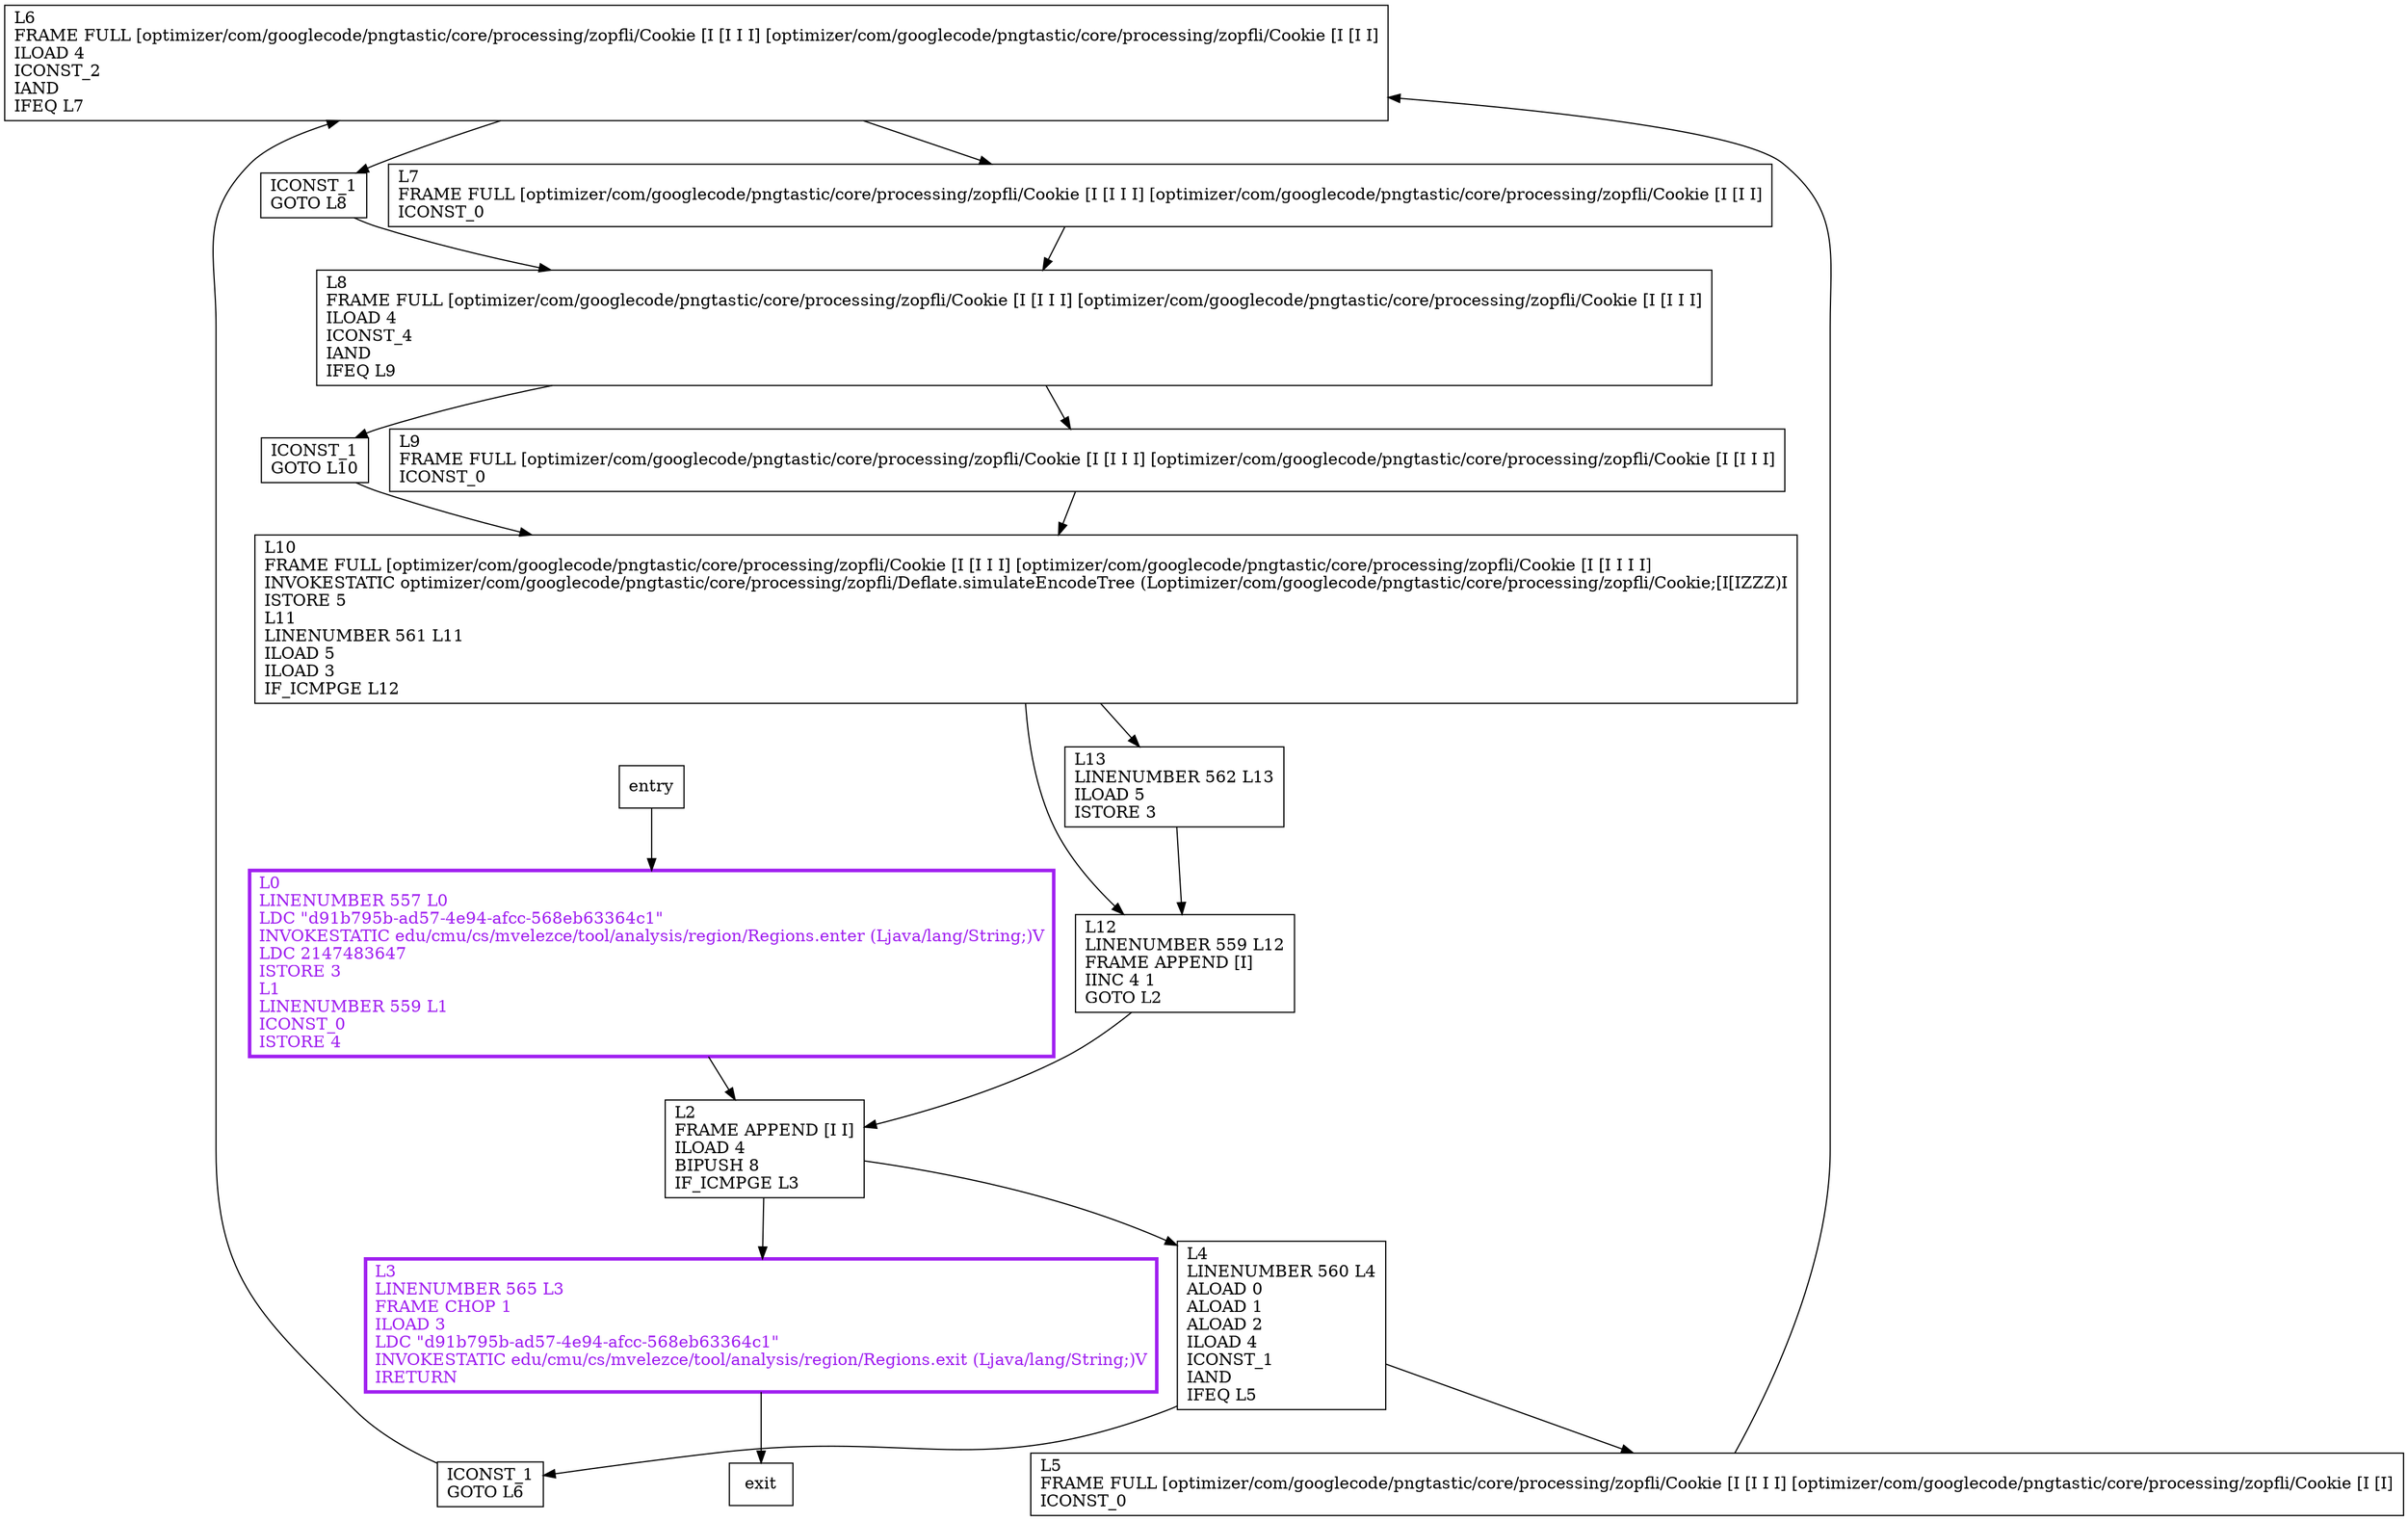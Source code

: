 digraph simulateAddDynamicTree {
node [shape=record];
953645871 [label="L6\lFRAME FULL [optimizer/com/googlecode/pngtastic/core/processing/zopfli/Cookie [I [I I I] [optimizer/com/googlecode/pngtastic/core/processing/zopfli/Cookie [I [I I]\lILOAD 4\lICONST_2\lIAND\lIFEQ L7\l"];
1333109317 [label="L2\lFRAME APPEND [I I]\lILOAD 4\lBIPUSH 8\lIF_ICMPGE L3\l"];
1107916304 [label="L9\lFRAME FULL [optimizer/com/googlecode/pngtastic/core/processing/zopfli/Cookie [I [I I I] [optimizer/com/googlecode/pngtastic/core/processing/zopfli/Cookie [I [I I I]\lICONST_0\l"];
442003180 [label="L7\lFRAME FULL [optimizer/com/googlecode/pngtastic/core/processing/zopfli/Cookie [I [I I I] [optimizer/com/googlecode/pngtastic/core/processing/zopfli/Cookie [I [I I]\lICONST_0\l"];
773255907 [label="L13\lLINENUMBER 562 L13\lILOAD 5\lISTORE 3\l"];
656845281 [label="L12\lLINENUMBER 559 L12\lFRAME APPEND [I]\lIINC 4 1\lGOTO L2\l"];
96676073 [label="L0\lLINENUMBER 557 L0\lLDC \"d91b795b-ad57-4e94-afcc-568eb63364c1\"\lINVOKESTATIC edu/cmu/cs/mvelezce/tool/analysis/region/Regions.enter (Ljava/lang/String;)V\lLDC 2147483647\lISTORE 3\lL1\lLINENUMBER 559 L1\lICONST_0\lISTORE 4\l"];
1171799749 [label="L10\lFRAME FULL [optimizer/com/googlecode/pngtastic/core/processing/zopfli/Cookie [I [I I I] [optimizer/com/googlecode/pngtastic/core/processing/zopfli/Cookie [I [I I I I]\lINVOKESTATIC optimizer/com/googlecode/pngtastic/core/processing/zopfli/Deflate.simulateEncodeTree (Loptimizer/com/googlecode/pngtastic/core/processing/zopfli/Cookie;[I[IZZZ)I\lISTORE 5\lL11\lLINENUMBER 561 L11\lILOAD 5\lILOAD 3\lIF_ICMPGE L12\l"];
919773174 [label="L4\lLINENUMBER 560 L4\lALOAD 0\lALOAD 1\lALOAD 2\lILOAD 4\lICONST_1\lIAND\lIFEQ L5\l"];
666243210 [label="ICONST_1\lGOTO L6\l"];
1090806556 [label="L8\lFRAME FULL [optimizer/com/googlecode/pngtastic/core/processing/zopfli/Cookie [I [I I I] [optimizer/com/googlecode/pngtastic/core/processing/zopfli/Cookie [I [I I I]\lILOAD 4\lICONST_4\lIAND\lIFEQ L9\l"];
992932710 [label="L5\lFRAME FULL [optimizer/com/googlecode/pngtastic/core/processing/zopfli/Cookie [I [I I I] [optimizer/com/googlecode/pngtastic/core/processing/zopfli/Cookie [I [I]\lICONST_0\l"];
1453398786 [label="ICONST_1\lGOTO L8\l"];
469716915 [label="ICONST_1\lGOTO L10\l"];
468746690 [label="L3\lLINENUMBER 565 L3\lFRAME CHOP 1\lILOAD 3\lLDC \"d91b795b-ad57-4e94-afcc-568eb63364c1\"\lINVOKESTATIC edu/cmu/cs/mvelezce/tool/analysis/region/Regions.exit (Ljava/lang/String;)V\lIRETURN\l"];
entry;
exit;
953645871 -> 1453398786;
953645871 -> 442003180;
1333109317 -> 468746690;
1333109317 -> 919773174;
1107916304 -> 1171799749;
442003180 -> 1090806556;
773255907 -> 656845281;
656845281 -> 1333109317;
96676073 -> 1333109317;
1171799749 -> 773255907;
1171799749 -> 656845281;
919773174 -> 666243210;
919773174 -> 992932710;
666243210 -> 953645871;
1090806556 -> 1107916304;
1090806556 -> 469716915;
entry -> 96676073;
992932710 -> 953645871;
1453398786 -> 1090806556;
469716915 -> 1171799749;
468746690 -> exit;
468746690[fontcolor="purple", penwidth=3, color="purple"];
96676073[fontcolor="purple", penwidth=3, color="purple"];
}

